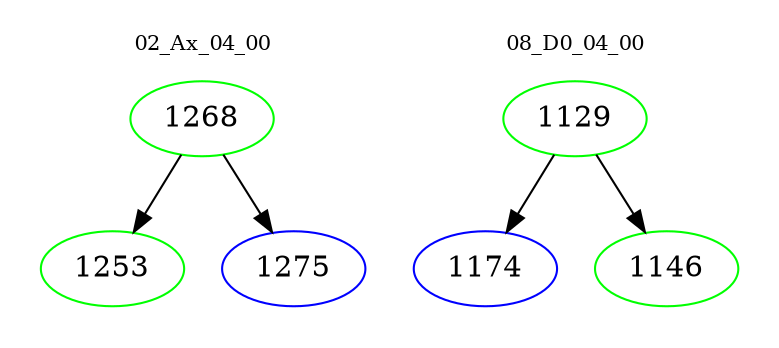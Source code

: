 digraph{
subgraph cluster_0 {
color = white
label = "02_Ax_04_00";
fontsize=10;
T0_1268 [label="1268", color="green"]
T0_1268 -> T0_1253 [color="black"]
T0_1253 [label="1253", color="green"]
T0_1268 -> T0_1275 [color="black"]
T0_1275 [label="1275", color="blue"]
}
subgraph cluster_1 {
color = white
label = "08_D0_04_00";
fontsize=10;
T1_1129 [label="1129", color="green"]
T1_1129 -> T1_1174 [color="black"]
T1_1174 [label="1174", color="blue"]
T1_1129 -> T1_1146 [color="black"]
T1_1146 [label="1146", color="green"]
}
}
